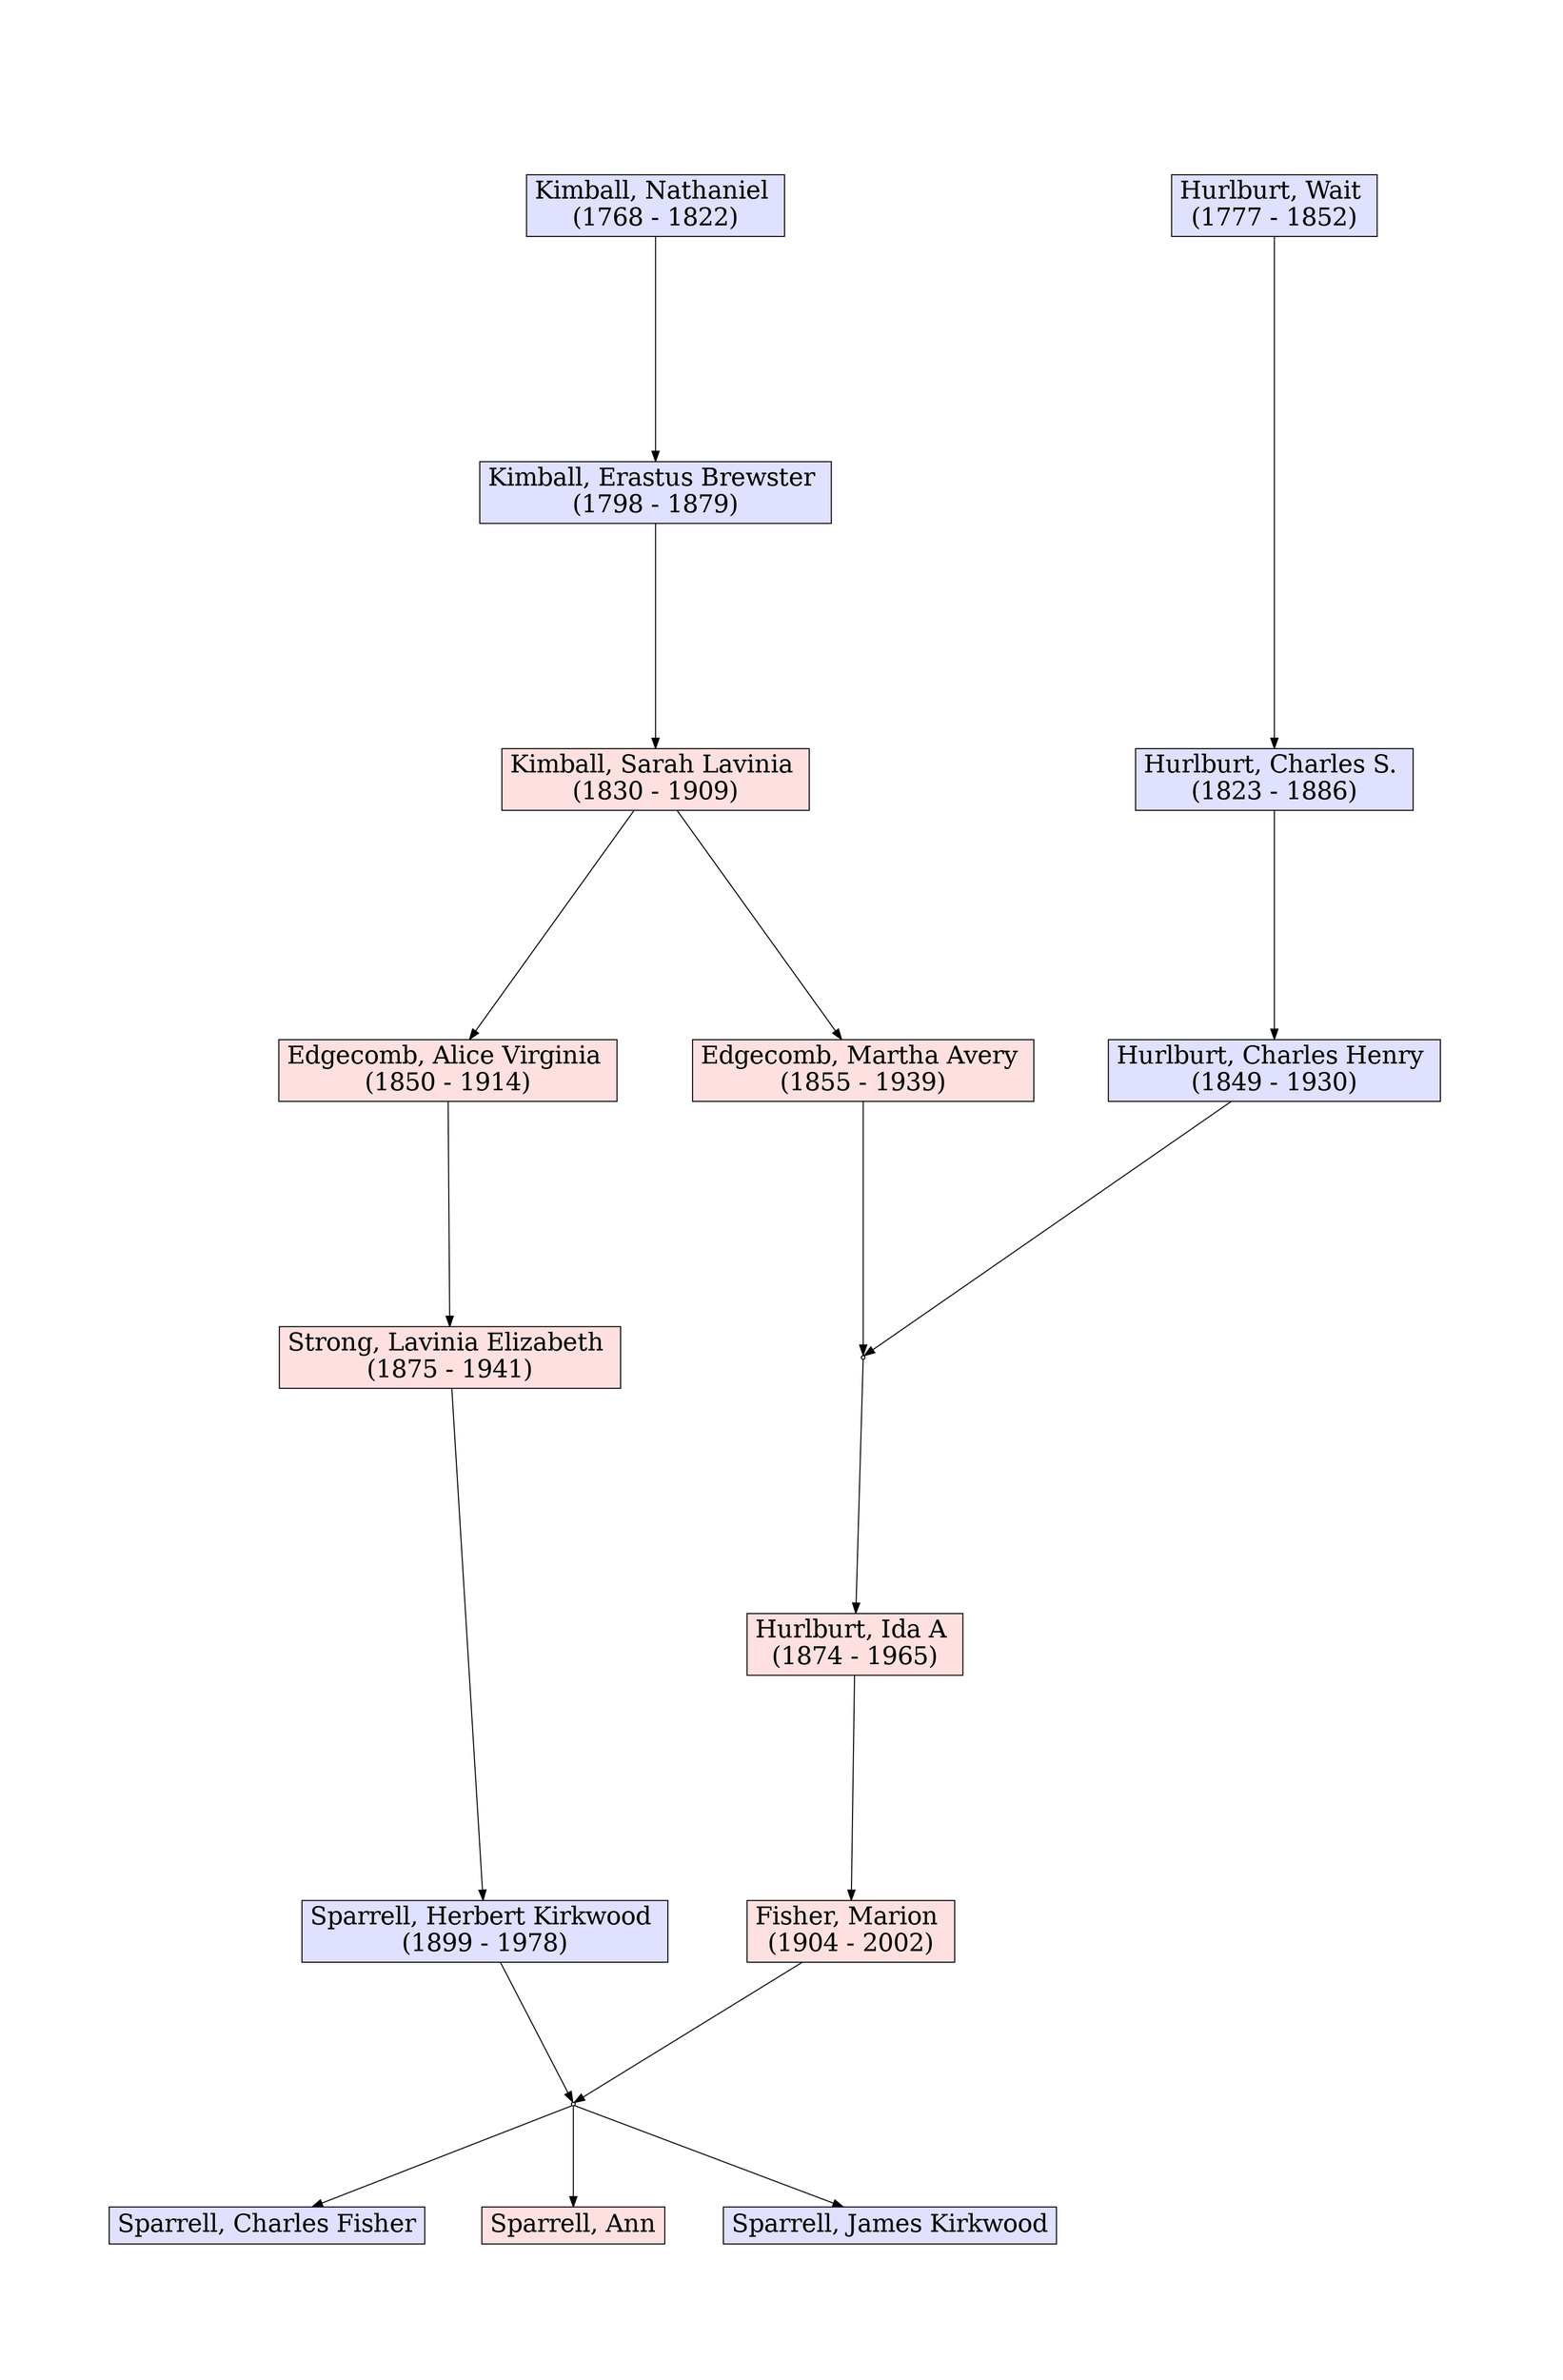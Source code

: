 digraph GRAMPS_graph
{
  bgcolor=white;
  center="true"; 
  charset="utf8";
  concentrate="false";
  dpi="72";
  graph [fontsize=14];
  margin="1.00,1.00"; 
  mclimit="99";
  nodesep="0.10";
  outputorder="edgesfirst";
#  page="21.00,32.00";
  pagedir="BL";
  rankdir="TB";
  ranksep="0.10";
  ratio="fill";
  searchsize="100";
  size="18.99,29.99"; 
  splines="true";

  edge [len=0.5 style=solid fontsize=14];
  node [style=filled fontsize=24];

# Number of people in database:    885
# Number of people of interest:    23
# Number of families in database:  475
# Number of families of interest:  10
# Additional people removed:       0
# Additional families removed:     0
# Initial list of people of interest:
# -> I0440, Wait Hurlburt
# -> I1104, Nathaniel Kimball

  I0193 [ shape="box" fillcolor="#e0e0ff" style="solid,filled" label=<Sparrell, Charles Fisher> ];
  I0376 [ shape="box" fillcolor="#ffe0e0" style="solid,filled" label=<Fisher, Marion <BR/>(1904 - 2002)> ];
  I0904 [ shape="box" fillcolor="#e0e0ff" style="solid,filled" label=<Sparrell, Herbert Kirkwood <BR/>(1899 - 1978)> ];
  I0001 [ shape="box" fillcolor="#ffe0e0" style="solid,filled" label=<Sparrell, Ann> ];
  I0000 [ shape="box" fillcolor="#e0e0ff" style="solid,filled" label=<Sparrell, James Kirkwood> ];
  I0354 [ shape="box" fillcolor="#ffe0e0" style="solid,filled" label=<Hurlburt, Ida A <BR/>(1874 - 1965)> ];
  I0343 [ shape="box" fillcolor="#e0e0ff" style="solid,filled" label=<Hurlburt, Charles Henry <BR/>(1849 - 1930)> ];
  I1060 [ shape="box" fillcolor="#ffe0e0" style="solid,filled" label=<Kimball, Sarah Lavinia <BR/>(1830 - 1909)> ];
  I0194 [ shape="box" fillcolor="#ffe0e0" style="solid,filled" label=<Strong, Lavinia Elizabeth <BR/>(1875 - 1941)> ];
  I1082 [ shape="box" fillcolor="#e0e0ff" style="solid,filled" label=<Kimball, Erastus Brewster <BR/>(1798 - 1879)> ];
  I1071 [ shape="box" fillcolor="#ffe0e0" style="solid,filled" label=<Edgecomb, Martha Avery <BR/>(1855 - 1939)> ];
  I0440 [ shape="box" fillcolor="#e0e0ff" style="solid,filled" label=<Hurlburt, Wait <BR/>(1777 - 1852)> ];
  I0424 [ shape="box" fillcolor="#e0e0ff" style="solid,filled" label=<Hurlburt, Charles S. <BR/>(1823 - 1886)> ];
  I1104 [ shape="box" fillcolor="#e0e0ff" style="solid,filled" label=<Kimball, Nathaniel <BR/>(1768 - 1822)> ];
  I0407 [ shape="box" fillcolor="#ffe0e0" style="solid,filled" label=<Edgecomb, Alice Virginia <BR/>(1850 - 1914)> ];

  F0260 [ shape="point" fillcolor="#ffffe0" style="solid,filled" label="1927\n3 children" ];
  F0405 [ shape="point" fillcolor="#ffffe0" style="solid,filled" label="1872" ];

  { rank = same; I0904; I0376; }
  { rank = same; I1104; I0440; }

  I0194 -> I0904; // child:  Herbert Kirkwood Sparrell

  subgraph cluster_F0260
  {
  style="invis";
  I0904 -> F0260; // father: Herbert Kirkwood Sparrell
  I0376 -> F0260; // mother: Marion Fisher
  }
  F0260 -> I0193; // child:  Charles Fisher Sparrell
  F0260 -> I0000; // child:  James Kirkwood Sparrell
  F0260 -> I0001; // child:  Ann Sparrell

  I1060 -> I0407; // child:  Alice Virginia Edgecomb
  I1060 -> I1071; // child:  Martha Avery Edgecomb

  I0424 -> I0343; // child:  Charles Henry Hurlburt

  I1082 -> I1060; // child:  Sarah Lavinia Kimball

  I0407 -> I0194; // child:  Lavinia Elizabeth Strong

  I0354 -> I0376; // child:  Marion Fisher

  I1104 -> I1082; // child:  Erastus Brewster Kimball

  I0440 -> I0424; // child:  Charles S. Hurlburt

  subgraph cluster_F0405
  {
  style="invis";
  I0343 -> F0405; // father: Charles Henry Hurlburt
  I1071 -> F0405; // mother: Martha Avery Edgecomb
  }
  F0405 -> I0354; // child:  Ida A Hurlburt
}

